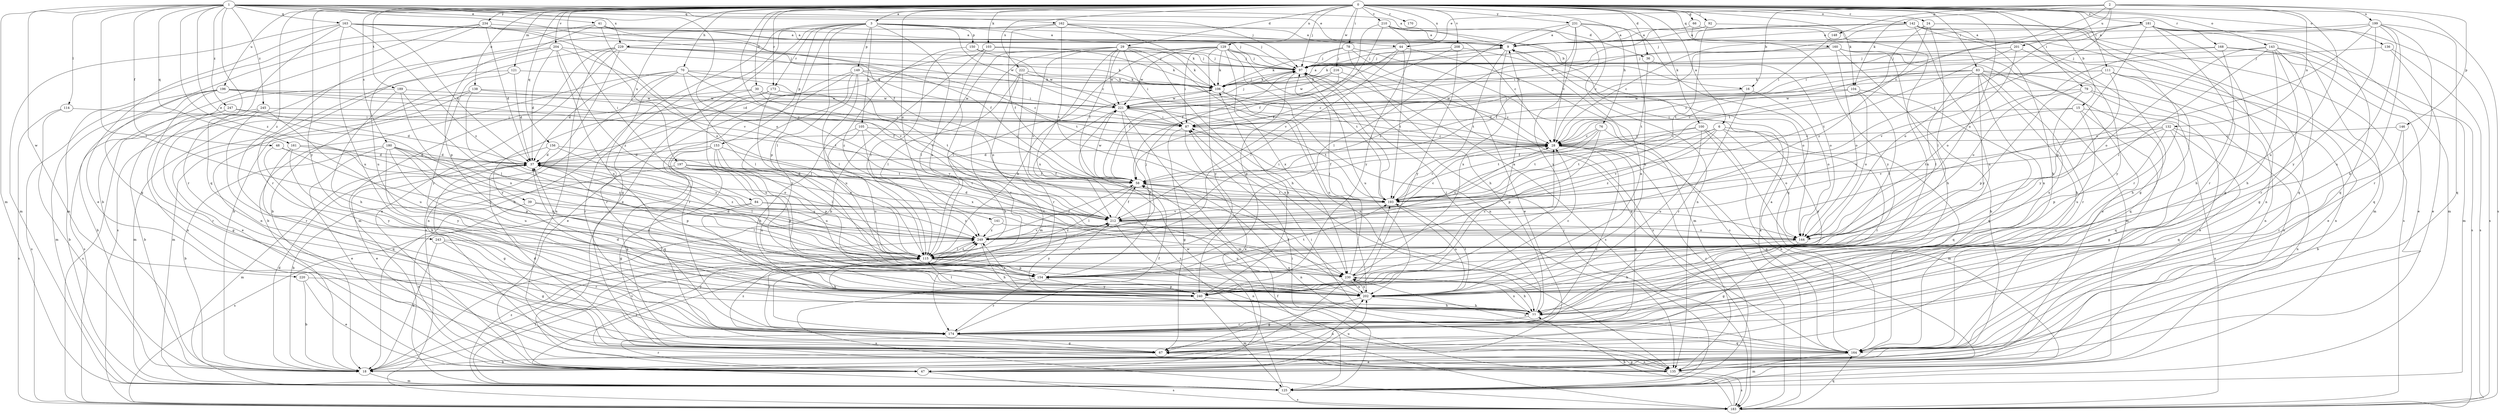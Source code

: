 strict digraph  {
0;
1;
2;
3;
6;
9;
15;
16;
18;
24;
28;
29;
30;
36;
37;
39;
41;
44;
47;
48;
58;
66;
67;
70;
76;
77;
78;
79;
83;
84;
87;
92;
97;
100;
103;
104;
105;
106;
111;
114;
115;
121;
125;
129;
132;
135;
136;
138;
141;
142;
143;
144;
146;
148;
149;
150;
153;
154;
156;
160;
161;
162;
163;
164;
168;
170;
173;
174;
180;
181;
183;
189;
193;
196;
197;
199;
201;
202;
204;
208;
210;
212;
216;
220;
221;
222;
229;
230;
231;
234;
240;
243;
245;
247;
249;
0 -> 3  [label=a];
0 -> 6  [label=a];
0 -> 15  [label=b];
0 -> 24  [label=c];
0 -> 29  [label=d];
0 -> 30  [label=d];
0 -> 36  [label=d];
0 -> 66  [label=g];
0 -> 70  [label=h];
0 -> 76  [label=h];
0 -> 78  [label=i];
0 -> 79  [label=i];
0 -> 83  [label=i];
0 -> 84  [label=i];
0 -> 92  [label=j];
0 -> 97  [label=j];
0 -> 100  [label=k];
0 -> 103  [label=k];
0 -> 104  [label=k];
0 -> 111  [label=l];
0 -> 121  [label=m];
0 -> 129  [label=n];
0 -> 136  [label=o];
0 -> 138  [label=o];
0 -> 141  [label=o];
0 -> 142  [label=o];
0 -> 143  [label=o];
0 -> 144  [label=o];
0 -> 156  [label=q];
0 -> 160  [label=q];
0 -> 168  [label=r];
0 -> 170  [label=r];
0 -> 173  [label=r];
0 -> 180  [label=s];
0 -> 181  [label=s];
0 -> 183  [label=s];
0 -> 189  [label=t];
0 -> 196  [label=u];
0 -> 197  [label=u];
0 -> 204  [label=v];
0 -> 208  [label=v];
0 -> 210  [label=v];
0 -> 212  [label=v];
0 -> 216  [label=w];
0 -> 222  [label=x];
0 -> 229  [label=x];
0 -> 231  [label=y];
0 -> 234  [label=y];
0 -> 240  [label=y];
0 -> 243  [label=z];
1 -> 9  [label=a];
1 -> 39  [label=e];
1 -> 41  [label=e];
1 -> 44  [label=e];
1 -> 48  [label=f];
1 -> 58  [label=f];
1 -> 97  [label=j];
1 -> 114  [label=l];
1 -> 115  [label=l];
1 -> 125  [label=m];
1 -> 144  [label=o];
1 -> 161  [label=q];
1 -> 162  [label=q];
1 -> 163  [label=q];
1 -> 164  [label=q];
1 -> 220  [label=w];
1 -> 229  [label=x];
1 -> 245  [label=z];
1 -> 247  [label=z];
1 -> 249  [label=z];
2 -> 16  [label=b];
2 -> 28  [label=c];
2 -> 44  [label=e];
2 -> 104  [label=k];
2 -> 132  [label=n];
2 -> 146  [label=p];
2 -> 148  [label=p];
2 -> 193  [label=t];
2 -> 199  [label=u];
2 -> 201  [label=u];
2 -> 202  [label=u];
3 -> 9  [label=a];
3 -> 16  [label=b];
3 -> 18  [label=b];
3 -> 36  [label=d];
3 -> 47  [label=e];
3 -> 67  [label=g];
3 -> 105  [label=k];
3 -> 115  [label=l];
3 -> 149  [label=p];
3 -> 150  [label=p];
3 -> 153  [label=p];
3 -> 154  [label=p];
3 -> 173  [label=r];
3 -> 221  [label=w];
3 -> 230  [label=x];
6 -> 28  [label=c];
6 -> 144  [label=o];
6 -> 164  [label=q];
6 -> 193  [label=t];
6 -> 212  [label=v];
6 -> 240  [label=y];
6 -> 249  [label=z];
9 -> 97  [label=j];
9 -> 106  [label=k];
9 -> 193  [label=t];
9 -> 230  [label=x];
15 -> 87  [label=i];
15 -> 164  [label=q];
15 -> 183  [label=s];
15 -> 202  [label=u];
15 -> 212  [label=v];
16 -> 144  [label=o];
16 -> 174  [label=r];
16 -> 221  [label=w];
18 -> 37  [label=d];
18 -> 125  [label=m];
18 -> 202  [label=u];
18 -> 212  [label=v];
24 -> 9  [label=a];
24 -> 115  [label=l];
24 -> 174  [label=r];
24 -> 183  [label=s];
24 -> 193  [label=t];
24 -> 249  [label=z];
28 -> 37  [label=d];
28 -> 58  [label=f];
28 -> 67  [label=g];
28 -> 164  [label=q];
29 -> 18  [label=b];
29 -> 58  [label=f];
29 -> 77  [label=h];
29 -> 87  [label=i];
29 -> 97  [label=j];
29 -> 106  [label=k];
29 -> 115  [label=l];
29 -> 135  [label=n];
29 -> 212  [label=v];
29 -> 221  [label=w];
29 -> 230  [label=x];
30 -> 28  [label=c];
30 -> 125  [label=m];
30 -> 193  [label=t];
30 -> 221  [label=w];
30 -> 240  [label=y];
36 -> 144  [label=o];
36 -> 193  [label=t];
37 -> 58  [label=f];
37 -> 67  [label=g];
37 -> 115  [label=l];
37 -> 125  [label=m];
37 -> 154  [label=p];
37 -> 249  [label=z];
39 -> 47  [label=e];
39 -> 115  [label=l];
39 -> 212  [label=v];
41 -> 9  [label=a];
41 -> 58  [label=f];
41 -> 67  [label=g];
41 -> 97  [label=j];
41 -> 144  [label=o];
41 -> 154  [label=p];
44 -> 58  [label=f];
44 -> 97  [label=j];
44 -> 115  [label=l];
44 -> 183  [label=s];
44 -> 193  [label=t];
47 -> 174  [label=r];
47 -> 183  [label=s];
47 -> 202  [label=u];
48 -> 37  [label=d];
48 -> 77  [label=h];
48 -> 115  [label=l];
58 -> 37  [label=d];
58 -> 115  [label=l];
58 -> 135  [label=n];
58 -> 193  [label=t];
58 -> 221  [label=w];
66 -> 9  [label=a];
66 -> 202  [label=u];
66 -> 240  [label=y];
67 -> 18  [label=b];
67 -> 28  [label=c];
67 -> 37  [label=d];
67 -> 135  [label=n];
67 -> 249  [label=z];
70 -> 18  [label=b];
70 -> 37  [label=d];
70 -> 106  [label=k];
70 -> 115  [label=l];
70 -> 135  [label=n];
70 -> 144  [label=o];
70 -> 174  [label=r];
70 -> 212  [label=v];
76 -> 28  [label=c];
76 -> 58  [label=f];
76 -> 154  [label=p];
76 -> 174  [label=r];
76 -> 193  [label=t];
77 -> 37  [label=d];
77 -> 97  [label=j];
77 -> 174  [label=r];
77 -> 230  [label=x];
78 -> 47  [label=e];
78 -> 77  [label=h];
78 -> 97  [label=j];
78 -> 106  [label=k];
78 -> 125  [label=m];
79 -> 47  [label=e];
79 -> 135  [label=n];
79 -> 154  [label=p];
79 -> 202  [label=u];
79 -> 221  [label=w];
83 -> 28  [label=c];
83 -> 37  [label=d];
83 -> 77  [label=h];
83 -> 106  [label=k];
83 -> 115  [label=l];
83 -> 135  [label=n];
83 -> 164  [label=q];
83 -> 174  [label=r];
83 -> 202  [label=u];
83 -> 240  [label=y];
84 -> 183  [label=s];
84 -> 212  [label=v];
84 -> 240  [label=y];
84 -> 249  [label=z];
87 -> 28  [label=c];
87 -> 47  [label=e];
87 -> 67  [label=g];
92 -> 9  [label=a];
92 -> 164  [label=q];
92 -> 193  [label=t];
92 -> 221  [label=w];
97 -> 106  [label=k];
97 -> 154  [label=p];
97 -> 183  [label=s];
97 -> 202  [label=u];
100 -> 28  [label=c];
100 -> 125  [label=m];
100 -> 135  [label=n];
100 -> 193  [label=t];
100 -> 202  [label=u];
103 -> 18  [label=b];
103 -> 97  [label=j];
103 -> 106  [label=k];
103 -> 115  [label=l];
103 -> 174  [label=r];
104 -> 28  [label=c];
104 -> 115  [label=l];
104 -> 144  [label=o];
104 -> 164  [label=q];
104 -> 221  [label=w];
105 -> 28  [label=c];
105 -> 77  [label=h];
105 -> 202  [label=u];
105 -> 212  [label=v];
105 -> 230  [label=x];
106 -> 9  [label=a];
106 -> 28  [label=c];
106 -> 97  [label=j];
106 -> 202  [label=u];
106 -> 221  [label=w];
111 -> 47  [label=e];
111 -> 77  [label=h];
111 -> 87  [label=i];
111 -> 106  [label=k];
111 -> 135  [label=n];
111 -> 144  [label=o];
111 -> 240  [label=y];
114 -> 18  [label=b];
114 -> 87  [label=i];
114 -> 183  [label=s];
115 -> 37  [label=d];
115 -> 77  [label=h];
115 -> 97  [label=j];
115 -> 106  [label=k];
115 -> 154  [label=p];
115 -> 230  [label=x];
115 -> 249  [label=z];
121 -> 37  [label=d];
121 -> 106  [label=k];
121 -> 135  [label=n];
121 -> 240  [label=y];
125 -> 87  [label=i];
125 -> 97  [label=j];
125 -> 115  [label=l];
125 -> 183  [label=s];
125 -> 221  [label=w];
125 -> 249  [label=z];
129 -> 37  [label=d];
129 -> 87  [label=i];
129 -> 97  [label=j];
129 -> 106  [label=k];
129 -> 115  [label=l];
129 -> 135  [label=n];
129 -> 183  [label=s];
129 -> 193  [label=t];
129 -> 221  [label=w];
129 -> 230  [label=x];
129 -> 240  [label=y];
132 -> 28  [label=c];
132 -> 67  [label=g];
132 -> 135  [label=n];
132 -> 154  [label=p];
132 -> 164  [label=q];
132 -> 193  [label=t];
132 -> 212  [label=v];
135 -> 28  [label=c];
135 -> 67  [label=g];
135 -> 115  [label=l];
135 -> 183  [label=s];
136 -> 47  [label=e];
136 -> 97  [label=j];
136 -> 183  [label=s];
138 -> 47  [label=e];
138 -> 87  [label=i];
138 -> 115  [label=l];
138 -> 125  [label=m];
138 -> 221  [label=w];
141 -> 240  [label=y];
141 -> 249  [label=z];
142 -> 9  [label=a];
142 -> 28  [label=c];
142 -> 67  [label=g];
142 -> 77  [label=h];
142 -> 97  [label=j];
142 -> 125  [label=m];
142 -> 135  [label=n];
142 -> 202  [label=u];
143 -> 67  [label=g];
143 -> 77  [label=h];
143 -> 97  [label=j];
143 -> 115  [label=l];
143 -> 144  [label=o];
143 -> 164  [label=q];
143 -> 174  [label=r];
143 -> 183  [label=s];
144 -> 67  [label=g];
144 -> 77  [label=h];
146 -> 18  [label=b];
146 -> 28  [label=c];
146 -> 174  [label=r];
148 -> 87  [label=i];
149 -> 28  [label=c];
149 -> 47  [label=e];
149 -> 87  [label=i];
149 -> 106  [label=k];
149 -> 115  [label=l];
149 -> 174  [label=r];
149 -> 202  [label=u];
149 -> 240  [label=y];
150 -> 97  [label=j];
150 -> 221  [label=w];
150 -> 249  [label=z];
153 -> 37  [label=d];
153 -> 67  [label=g];
153 -> 115  [label=l];
153 -> 154  [label=p];
153 -> 164  [label=q];
153 -> 193  [label=t];
153 -> 202  [label=u];
154 -> 174  [label=r];
154 -> 183  [label=s];
154 -> 193  [label=t];
154 -> 212  [label=v];
154 -> 240  [label=y];
156 -> 37  [label=d];
156 -> 47  [label=e];
156 -> 144  [label=o];
156 -> 249  [label=z];
160 -> 18  [label=b];
160 -> 47  [label=e];
160 -> 58  [label=f];
160 -> 77  [label=h];
160 -> 97  [label=j];
160 -> 125  [label=m];
160 -> 144  [label=o];
161 -> 37  [label=d];
161 -> 144  [label=o];
161 -> 164  [label=q];
161 -> 240  [label=y];
162 -> 9  [label=a];
162 -> 28  [label=c];
162 -> 58  [label=f];
162 -> 106  [label=k];
162 -> 193  [label=t];
162 -> 202  [label=u];
163 -> 9  [label=a];
163 -> 28  [label=c];
163 -> 37  [label=d];
163 -> 47  [label=e];
163 -> 97  [label=j];
163 -> 125  [label=m];
163 -> 174  [label=r];
163 -> 202  [label=u];
163 -> 249  [label=z];
164 -> 9  [label=a];
164 -> 47  [label=e];
164 -> 87  [label=i];
164 -> 125  [label=m];
164 -> 230  [label=x];
168 -> 47  [label=e];
168 -> 77  [label=h];
168 -> 97  [label=j];
168 -> 125  [label=m];
168 -> 144  [label=o];
173 -> 115  [label=l];
173 -> 174  [label=r];
173 -> 202  [label=u];
173 -> 221  [label=w];
174 -> 58  [label=f];
174 -> 67  [label=g];
174 -> 164  [label=q];
174 -> 249  [label=z];
180 -> 18  [label=b];
180 -> 37  [label=d];
180 -> 47  [label=e];
180 -> 154  [label=p];
180 -> 202  [label=u];
180 -> 230  [label=x];
180 -> 240  [label=y];
180 -> 249  [label=z];
181 -> 9  [label=a];
181 -> 67  [label=g];
181 -> 87  [label=i];
181 -> 125  [label=m];
181 -> 144  [label=o];
181 -> 154  [label=p];
181 -> 164  [label=q];
181 -> 174  [label=r];
181 -> 183  [label=s];
183 -> 9  [label=a];
183 -> 58  [label=f];
183 -> 77  [label=h];
183 -> 164  [label=q];
189 -> 77  [label=h];
189 -> 115  [label=l];
189 -> 183  [label=s];
189 -> 221  [label=w];
189 -> 230  [label=x];
193 -> 28  [label=c];
193 -> 87  [label=i];
193 -> 97  [label=j];
193 -> 202  [label=u];
193 -> 212  [label=v];
196 -> 18  [label=b];
196 -> 58  [label=f];
196 -> 125  [label=m];
196 -> 135  [label=n];
196 -> 183  [label=s];
196 -> 193  [label=t];
196 -> 221  [label=w];
197 -> 18  [label=b];
197 -> 58  [label=f];
197 -> 67  [label=g];
197 -> 154  [label=p];
197 -> 193  [label=t];
197 -> 202  [label=u];
199 -> 9  [label=a];
199 -> 77  [label=h];
199 -> 87  [label=i];
199 -> 164  [label=q];
199 -> 174  [label=r];
199 -> 202  [label=u];
199 -> 240  [label=y];
199 -> 249  [label=z];
201 -> 97  [label=j];
201 -> 193  [label=t];
201 -> 212  [label=v];
201 -> 240  [label=y];
202 -> 9  [label=a];
202 -> 37  [label=d];
202 -> 58  [label=f];
202 -> 67  [label=g];
202 -> 77  [label=h];
202 -> 193  [label=t];
202 -> 230  [label=x];
204 -> 18  [label=b];
204 -> 37  [label=d];
204 -> 97  [label=j];
204 -> 183  [label=s];
204 -> 202  [label=u];
204 -> 212  [label=v];
204 -> 249  [label=z];
208 -> 58  [label=f];
208 -> 97  [label=j];
208 -> 144  [label=o];
208 -> 240  [label=y];
210 -> 9  [label=a];
210 -> 28  [label=c];
210 -> 58  [label=f];
210 -> 135  [label=n];
210 -> 212  [label=v];
210 -> 240  [label=y];
212 -> 28  [label=c];
212 -> 37  [label=d];
212 -> 58  [label=f];
212 -> 135  [label=n];
212 -> 144  [label=o];
212 -> 202  [label=u];
212 -> 249  [label=z];
216 -> 58  [label=f];
216 -> 106  [label=k];
216 -> 164  [label=q];
216 -> 221  [label=w];
220 -> 18  [label=b];
220 -> 47  [label=e];
220 -> 240  [label=y];
221 -> 87  [label=i];
221 -> 97  [label=j];
221 -> 125  [label=m];
221 -> 154  [label=p];
221 -> 183  [label=s];
221 -> 193  [label=t];
221 -> 230  [label=x];
222 -> 28  [label=c];
222 -> 106  [label=k];
222 -> 115  [label=l];
222 -> 125  [label=m];
222 -> 174  [label=r];
229 -> 18  [label=b];
229 -> 47  [label=e];
229 -> 97  [label=j];
229 -> 106  [label=k];
229 -> 125  [label=m];
229 -> 135  [label=n];
229 -> 183  [label=s];
229 -> 193  [label=t];
230 -> 9  [label=a];
230 -> 18  [label=b];
230 -> 28  [label=c];
230 -> 77  [label=h];
230 -> 97  [label=j];
230 -> 193  [label=t];
230 -> 202  [label=u];
231 -> 9  [label=a];
231 -> 28  [label=c];
231 -> 115  [label=l];
231 -> 164  [label=q];
231 -> 202  [label=u];
231 -> 240  [label=y];
231 -> 249  [label=z];
234 -> 9  [label=a];
234 -> 18  [label=b];
234 -> 37  [label=d];
234 -> 125  [label=m];
234 -> 174  [label=r];
234 -> 212  [label=v];
240 -> 28  [label=c];
240 -> 77  [label=h];
240 -> 106  [label=k];
240 -> 115  [label=l];
240 -> 125  [label=m];
240 -> 154  [label=p];
240 -> 249  [label=z];
243 -> 18  [label=b];
243 -> 67  [label=g];
243 -> 115  [label=l];
243 -> 174  [label=r];
245 -> 67  [label=g];
245 -> 87  [label=i];
245 -> 174  [label=r];
245 -> 183  [label=s];
245 -> 202  [label=u];
247 -> 18  [label=b];
247 -> 37  [label=d];
247 -> 87  [label=i];
247 -> 174  [label=r];
249 -> 28  [label=c];
249 -> 58  [label=f];
249 -> 77  [label=h];
249 -> 115  [label=l];
249 -> 212  [label=v];
}

